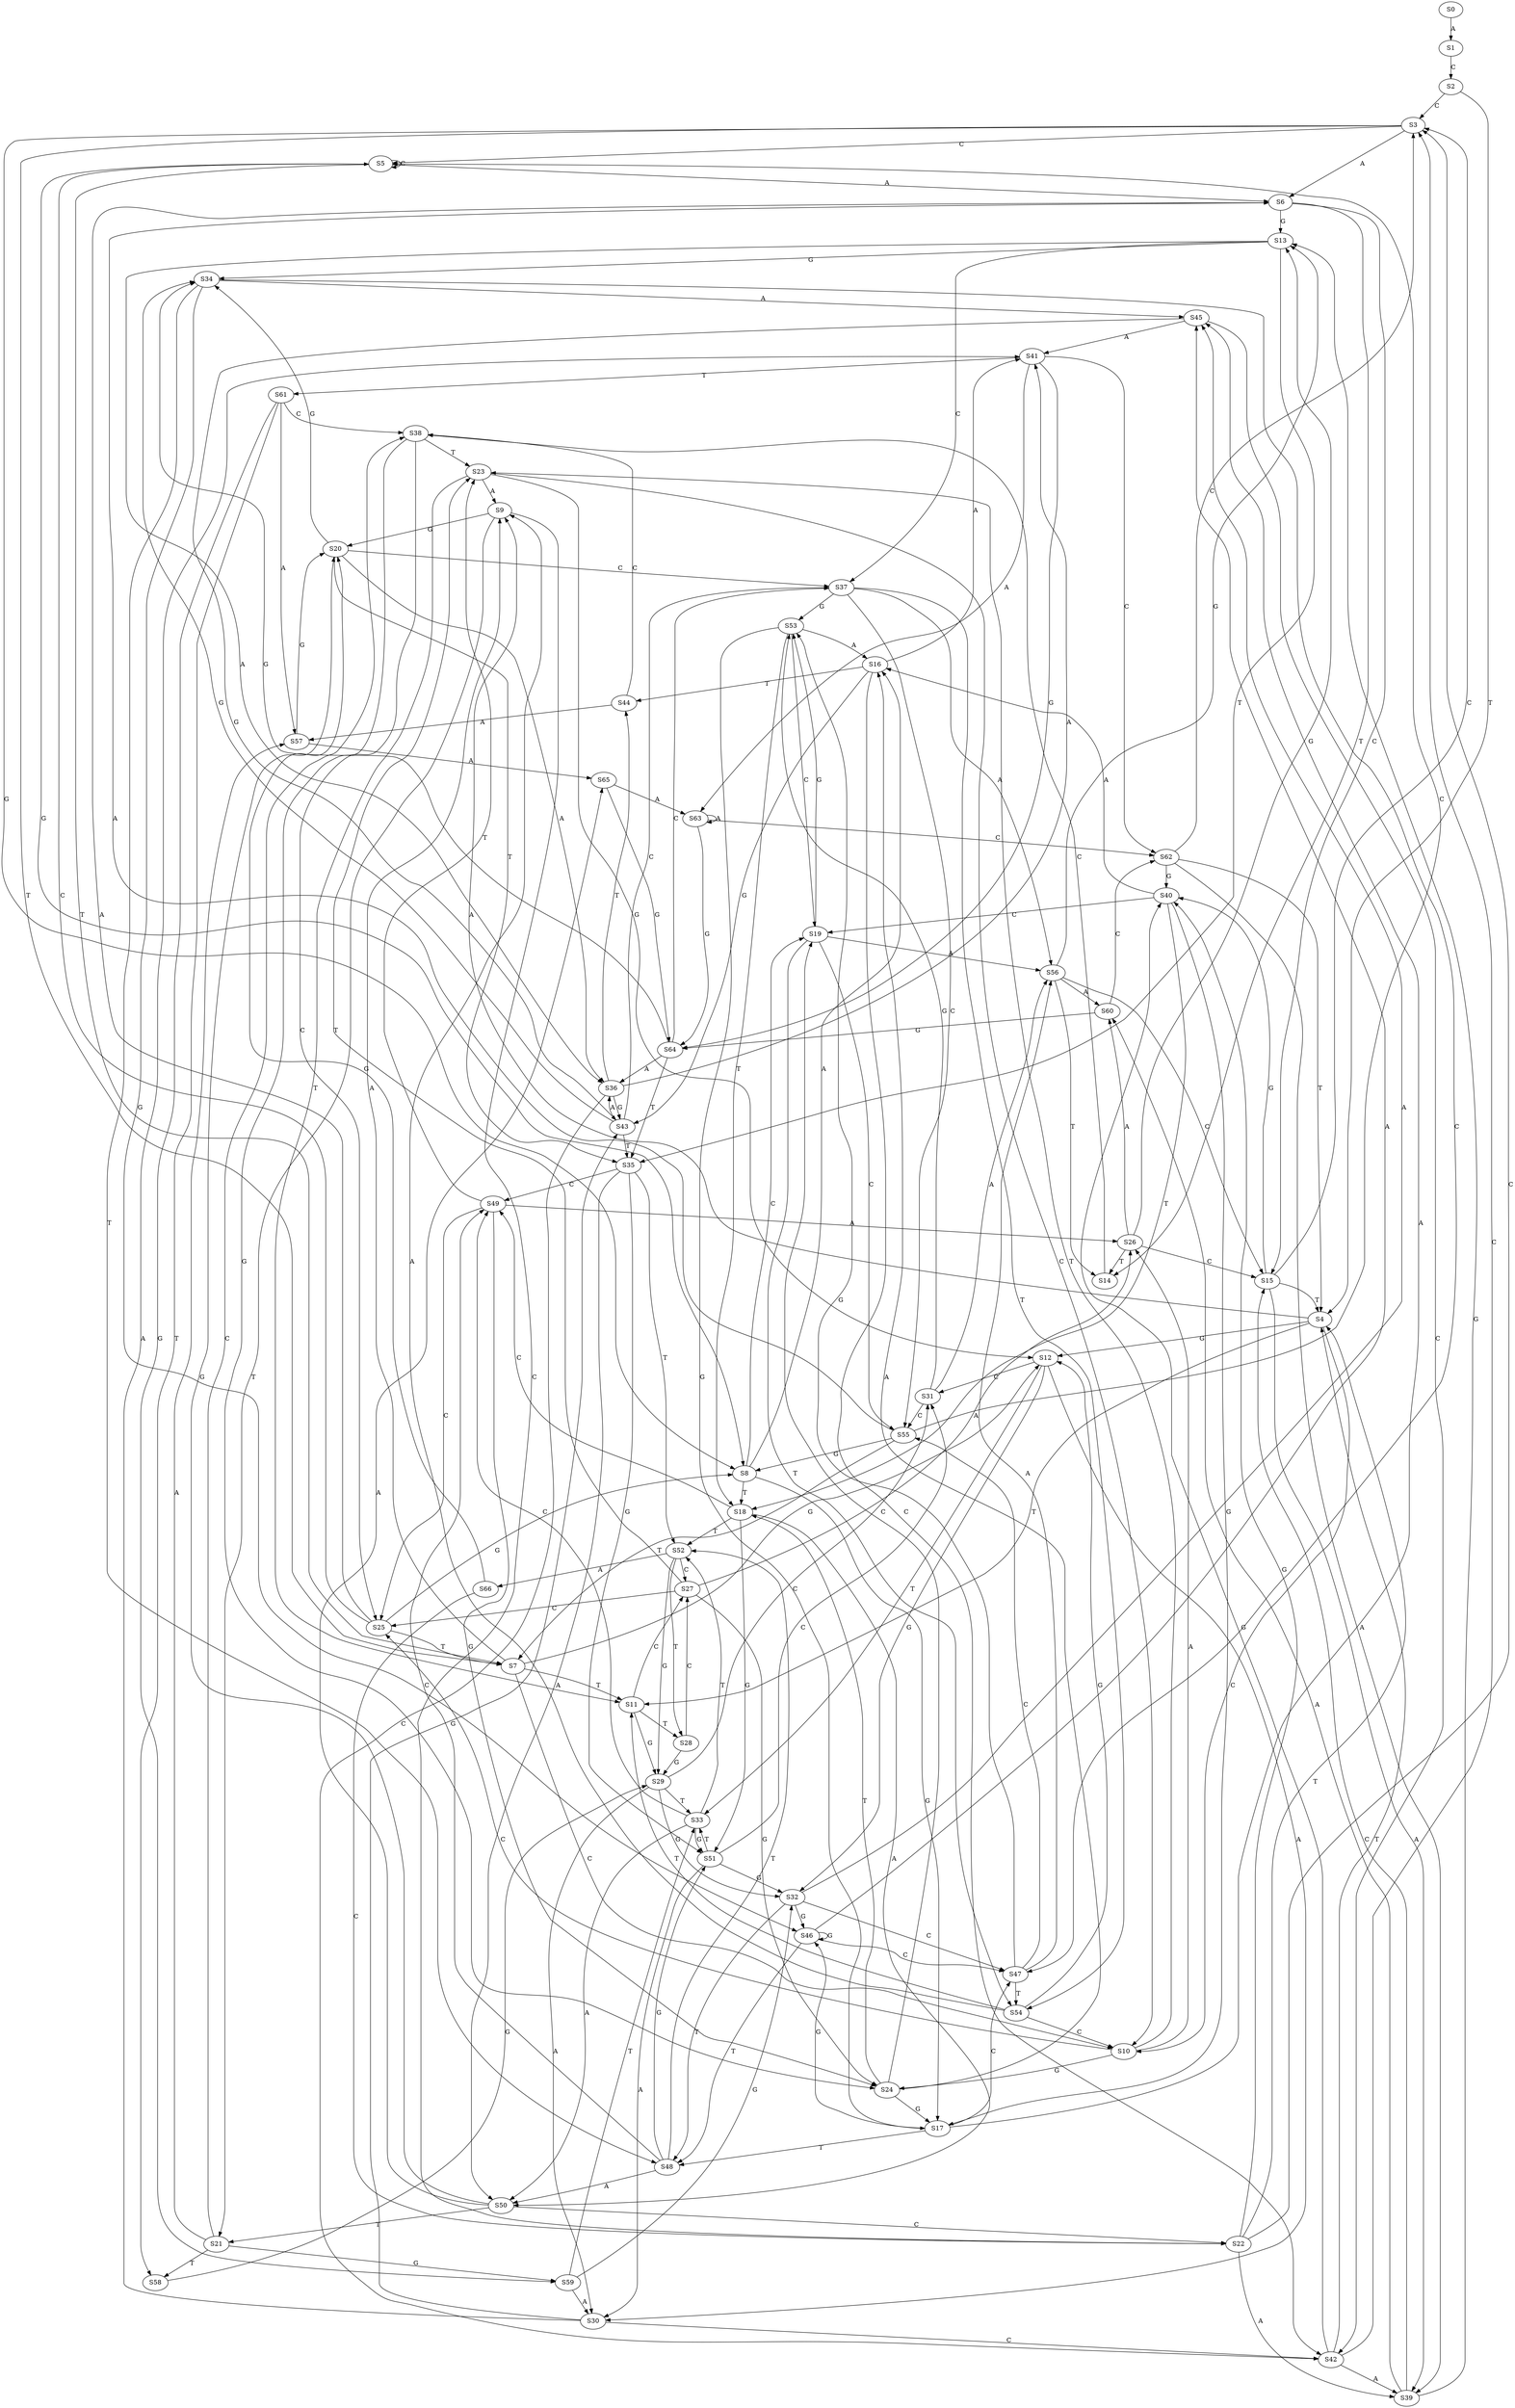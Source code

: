 strict digraph  {
	S0 -> S1 [ label = A ];
	S1 -> S2 [ label = C ];
	S2 -> S3 [ label = C ];
	S2 -> S4 [ label = T ];
	S3 -> S5 [ label = C ];
	S3 -> S6 [ label = A ];
	S3 -> S7 [ label = T ];
	S3 -> S8 [ label = G ];
	S4 -> S9 [ label = A ];
	S4 -> S10 [ label = C ];
	S4 -> S11 [ label = T ];
	S4 -> S12 [ label = G ];
	S5 -> S8 [ label = G ];
	S5 -> S5 [ label = C ];
	S5 -> S6 [ label = A ];
	S5 -> S7 [ label = T ];
	S6 -> S13 [ label = G ];
	S6 -> S14 [ label = T ];
	S6 -> S15 [ label = C ];
	S7 -> S12 [ label = G ];
	S7 -> S10 [ label = C ];
	S7 -> S11 [ label = T ];
	S7 -> S9 [ label = A ];
	S8 -> S16 [ label = A ];
	S8 -> S17 [ label = G ];
	S8 -> S18 [ label = T ];
	S8 -> S19 [ label = C ];
	S9 -> S20 [ label = G ];
	S9 -> S21 [ label = T ];
	S9 -> S22 [ label = C ];
	S10 -> S23 [ label = T ];
	S10 -> S24 [ label = G ];
	S10 -> S25 [ label = C ];
	S10 -> S26 [ label = A ];
	S11 -> S27 [ label = C ];
	S11 -> S28 [ label = T ];
	S11 -> S29 [ label = G ];
	S12 -> S30 [ label = A ];
	S12 -> S31 [ label = C ];
	S12 -> S32 [ label = G ];
	S12 -> S33 [ label = T ];
	S13 -> S34 [ label = G ];
	S13 -> S35 [ label = T ];
	S13 -> S36 [ label = A ];
	S13 -> S37 [ label = C ];
	S14 -> S38 [ label = C ];
	S15 -> S4 [ label = T ];
	S15 -> S3 [ label = C ];
	S15 -> S39 [ label = A ];
	S15 -> S40 [ label = G ];
	S16 -> S41 [ label = A ];
	S16 -> S42 [ label = C ];
	S16 -> S43 [ label = G ];
	S16 -> S44 [ label = T ];
	S17 -> S45 [ label = A ];
	S17 -> S46 [ label = G ];
	S17 -> S47 [ label = C ];
	S17 -> S48 [ label = T ];
	S18 -> S49 [ label = C ];
	S18 -> S50 [ label = A ];
	S18 -> S51 [ label = G ];
	S18 -> S52 [ label = T ];
	S19 -> S53 [ label = G ];
	S19 -> S54 [ label = T ];
	S19 -> S55 [ label = C ];
	S19 -> S56 [ label = A ];
	S20 -> S35 [ label = T ];
	S20 -> S36 [ label = A ];
	S20 -> S37 [ label = C ];
	S20 -> S34 [ label = G ];
	S21 -> S38 [ label = C ];
	S21 -> S57 [ label = A ];
	S21 -> S58 [ label = T ];
	S21 -> S59 [ label = G ];
	S22 -> S40 [ label = G ];
	S22 -> S4 [ label = T ];
	S22 -> S3 [ label = C ];
	S22 -> S39 [ label = A ];
	S23 -> S12 [ label = G ];
	S23 -> S10 [ label = C ];
	S23 -> S9 [ label = A ];
	S23 -> S11 [ label = T ];
	S24 -> S17 [ label = G ];
	S24 -> S18 [ label = T ];
	S24 -> S19 [ label = C ];
	S24 -> S16 [ label = A ];
	S25 -> S5 [ label = C ];
	S25 -> S6 [ label = A ];
	S25 -> S7 [ label = T ];
	S25 -> S8 [ label = G ];
	S26 -> S14 [ label = T ];
	S26 -> S15 [ label = C ];
	S26 -> S60 [ label = A ];
	S26 -> S13 [ label = G ];
	S27 -> S26 [ label = A ];
	S27 -> S25 [ label = C ];
	S27 -> S24 [ label = G ];
	S27 -> S23 [ label = T ];
	S28 -> S29 [ label = G ];
	S28 -> S27 [ label = C ];
	S29 -> S32 [ label = G ];
	S29 -> S31 [ label = C ];
	S29 -> S33 [ label = T ];
	S29 -> S30 [ label = A ];
	S30 -> S43 [ label = G ];
	S30 -> S42 [ label = C ];
	S30 -> S41 [ label = A ];
	S31 -> S55 [ label = C ];
	S31 -> S53 [ label = G ];
	S31 -> S56 [ label = A ];
	S32 -> S46 [ label = G ];
	S32 -> S47 [ label = C ];
	S32 -> S45 [ label = A ];
	S32 -> S48 [ label = T ];
	S33 -> S49 [ label = C ];
	S33 -> S52 [ label = T ];
	S33 -> S51 [ label = G ];
	S33 -> S50 [ label = A ];
	S34 -> S45 [ label = A ];
	S34 -> S46 [ label = G ];
	S34 -> S48 [ label = T ];
	S34 -> S47 [ label = C ];
	S35 -> S50 [ label = A ];
	S35 -> S49 [ label = C ];
	S35 -> S51 [ label = G ];
	S35 -> S52 [ label = T ];
	S36 -> S41 [ label = A ];
	S36 -> S42 [ label = C ];
	S36 -> S44 [ label = T ];
	S36 -> S43 [ label = G ];
	S37 -> S55 [ label = C ];
	S37 -> S56 [ label = A ];
	S37 -> S53 [ label = G ];
	S37 -> S54 [ label = T ];
	S38 -> S25 [ label = C ];
	S38 -> S24 [ label = G ];
	S38 -> S23 [ label = T ];
	S39 -> S13 [ label = G ];
	S39 -> S15 [ label = C ];
	S39 -> S60 [ label = A ];
	S40 -> S17 [ label = G ];
	S40 -> S16 [ label = A ];
	S40 -> S18 [ label = T ];
	S40 -> S19 [ label = C ];
	S41 -> S61 [ label = T ];
	S41 -> S62 [ label = C ];
	S41 -> S63 [ label = A ];
	S41 -> S64 [ label = G ];
	S42 -> S4 [ label = T ];
	S42 -> S40 [ label = G ];
	S42 -> S3 [ label = C ];
	S42 -> S39 [ label = A ];
	S43 -> S35 [ label = T ];
	S43 -> S34 [ label = G ];
	S43 -> S36 [ label = A ];
	S43 -> S37 [ label = C ];
	S44 -> S57 [ label = A ];
	S44 -> S38 [ label = C ];
	S45 -> S41 [ label = A ];
	S45 -> S43 [ label = G ];
	S45 -> S42 [ label = C ];
	S46 -> S48 [ label = T ];
	S46 -> S47 [ label = C ];
	S46 -> S46 [ label = G ];
	S46 -> S45 [ label = A ];
	S47 -> S54 [ label = T ];
	S47 -> S55 [ label = C ];
	S47 -> S56 [ label = A ];
	S47 -> S53 [ label = G ];
	S48 -> S50 [ label = A ];
	S48 -> S49 [ label = C ];
	S48 -> S51 [ label = G ];
	S48 -> S52 [ label = T ];
	S49 -> S23 [ label = T ];
	S49 -> S24 [ label = G ];
	S49 -> S26 [ label = A ];
	S49 -> S25 [ label = C ];
	S50 -> S21 [ label = T ];
	S50 -> S20 [ label = G ];
	S50 -> S65 [ label = A ];
	S50 -> S22 [ label = C ];
	S51 -> S33 [ label = T ];
	S51 -> S32 [ label = G ];
	S51 -> S30 [ label = A ];
	S51 -> S31 [ label = C ];
	S52 -> S27 [ label = C ];
	S52 -> S29 [ label = G ];
	S52 -> S66 [ label = A ];
	S52 -> S28 [ label = T ];
	S53 -> S17 [ label = G ];
	S53 -> S16 [ label = A ];
	S53 -> S18 [ label = T ];
	S53 -> S19 [ label = C ];
	S54 -> S9 [ label = A ];
	S54 -> S10 [ label = C ];
	S54 -> S11 [ label = T ];
	S54 -> S12 [ label = G ];
	S55 -> S8 [ label = G ];
	S55 -> S6 [ label = A ];
	S55 -> S7 [ label = T ];
	S55 -> S5 [ label = C ];
	S56 -> S13 [ label = G ];
	S56 -> S15 [ label = C ];
	S56 -> S60 [ label = A ];
	S56 -> S14 [ label = T ];
	S57 -> S20 [ label = G ];
	S57 -> S65 [ label = A ];
	S58 -> S29 [ label = G ];
	S59 -> S32 [ label = G ];
	S59 -> S30 [ label = A ];
	S59 -> S33 [ label = T ];
	S60 -> S64 [ label = G ];
	S60 -> S62 [ label = C ];
	S61 -> S57 [ label = A ];
	S61 -> S38 [ label = C ];
	S61 -> S59 [ label = G ];
	S61 -> S58 [ label = T ];
	S62 -> S39 [ label = A ];
	S62 -> S3 [ label = C ];
	S62 -> S40 [ label = G ];
	S62 -> S4 [ label = T ];
	S63 -> S64 [ label = G ];
	S63 -> S62 [ label = C ];
	S63 -> S63 [ label = A ];
	S64 -> S35 [ label = T ];
	S64 -> S36 [ label = A ];
	S64 -> S37 [ label = C ];
	S64 -> S34 [ label = G ];
	S65 -> S64 [ label = G ];
	S65 -> S63 [ label = A ];
	S66 -> S22 [ label = C ];
	S66 -> S20 [ label = G ];
}
